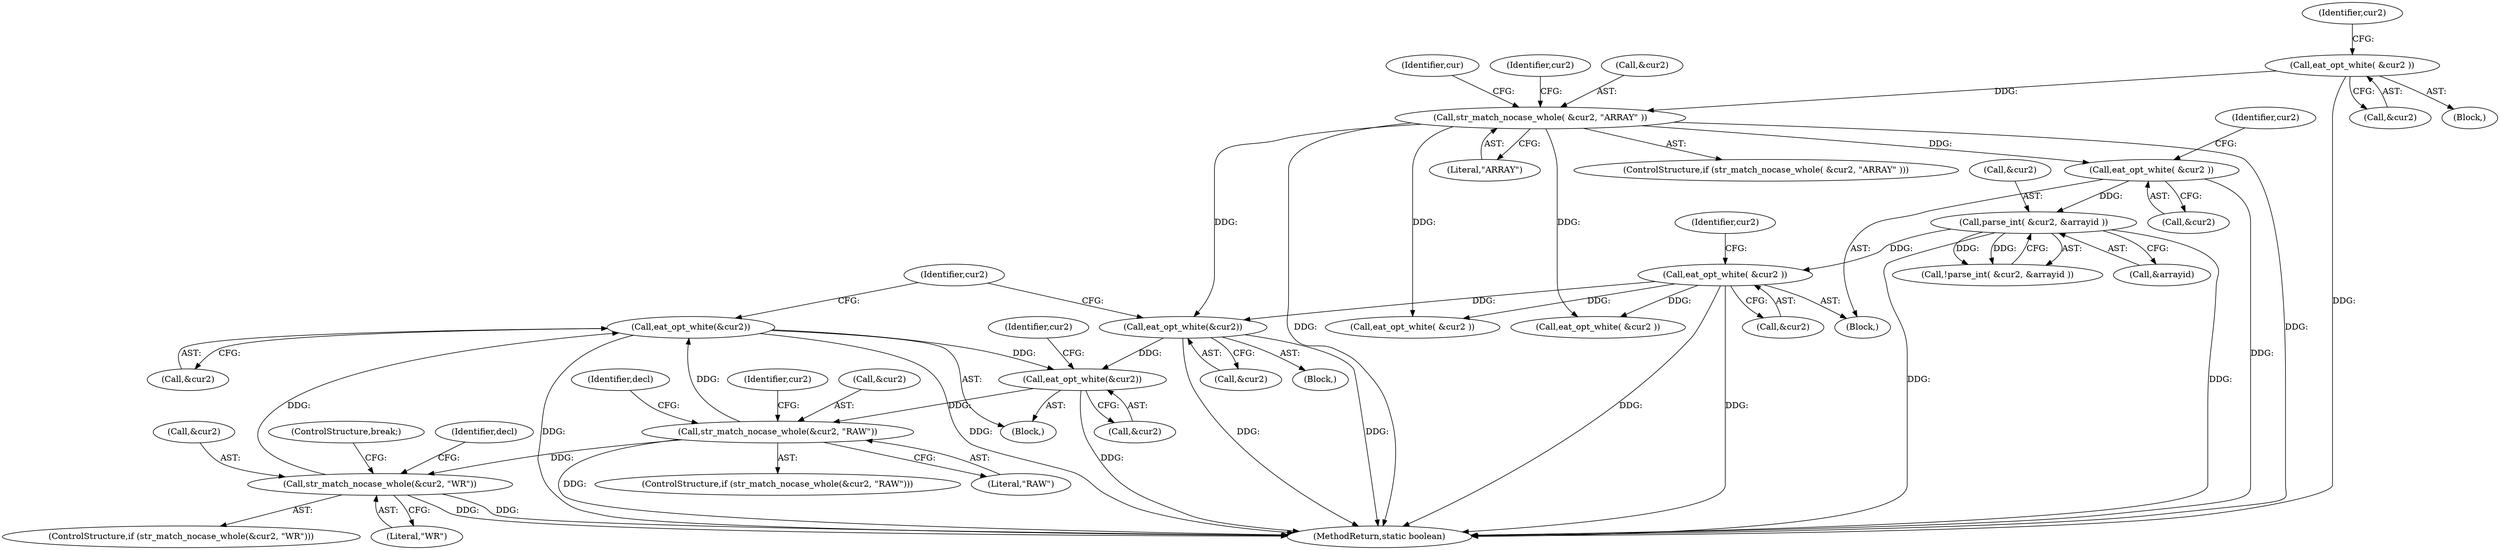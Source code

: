 digraph "0_virglrenderer_e534b51ca3c3cd25f3990589932a9ed711c59b27@pointer" {
"1003317" [label="(Call,eat_opt_white(&cur2))"];
"1003299" [label="(Call,str_match_nocase_whole(&cur2, \"WR\"))"];
"1003285" [label="(Call,str_match_nocase_whole(&cur2, \"RAW\"))"];
"1003281" [label="(Call,eat_opt_white(&cur2))"];
"1003270" [label="(Call,eat_opt_white(&cur2))"];
"1003173" [label="(Call,eat_opt_white( &cur2 ))"];
"1003162" [label="(Call,parse_int( &cur2, &arrayid ))"];
"1003157" [label="(Call,eat_opt_white( &cur2 ))"];
"1003138" [label="(Call,str_match_nocase_whole( &cur2, \"ARRAY\" ))"];
"1003134" [label="(Call,eat_opt_white( &cur2 ))"];
"1003317" [label="(Call,eat_opt_white(&cur2))"];
"1003142" [label="(Block,)"];
"1003596" [label="(Call,eat_opt_white( &cur2 ))"];
"1003293" [label="(Identifier,decl)"];
"1003278" [label="(Block,)"];
"1003214" [label="(Identifier,cur)"];
"1003313" [label="(ControlStructure,break;)"];
"1003135" [label="(Call,&cur2)"];
"1003179" [label="(Identifier,cur2)"];
"1003230" [label="(Block,)"];
"1003270" [label="(Call,eat_opt_white(&cur2))"];
"1003165" [label="(Call,&arrayid)"];
"1003140" [label="(Identifier,cur2)"];
"1003161" [label="(Call,!parse_int( &cur2, &arrayid ))"];
"1003298" [label="(ControlStructure,if (str_match_nocase_whole(&cur2, \"WR\")))"];
"1003141" [label="(Literal,\"ARRAY\")"];
"1003134" [label="(Call,eat_opt_white( &cur2 ))"];
"1004155" [label="(MethodReturn,static boolean)"];
"1003301" [label="(Identifier,cur2)"];
"1003271" [label="(Call,&cur2)"];
"1003276" [label="(Identifier,cur2)"];
"1003307" [label="(Identifier,decl)"];
"1003282" [label="(Call,&cur2)"];
"1003128" [label="(Block,)"];
"1003138" [label="(Call,str_match_nocase_whole( &cur2, \"ARRAY\" ))"];
"1003482" [label="(Call,eat_opt_white( &cur2 ))"];
"1003299" [label="(Call,str_match_nocase_whole(&cur2, \"WR\"))"];
"1003286" [label="(Call,&cur2)"];
"1003287" [label="(Identifier,cur2)"];
"1003164" [label="(Identifier,cur2)"];
"1003147" [label="(Identifier,cur2)"];
"1003157" [label="(Call,eat_opt_white( &cur2 ))"];
"1003173" [label="(Call,eat_opt_white( &cur2 ))"];
"1003285" [label="(Call,str_match_nocase_whole(&cur2, \"RAW\"))"];
"1003318" [label="(Call,&cur2)"];
"1003174" [label="(Call,&cur2)"];
"1003288" [label="(Literal,\"RAW\")"];
"1003300" [label="(Call,&cur2)"];
"1003163" [label="(Call,&cur2)"];
"1003137" [label="(ControlStructure,if (str_match_nocase_whole( &cur2, \"ARRAY\" )))"];
"1003162" [label="(Call,parse_int( &cur2, &arrayid ))"];
"1003302" [label="(Literal,\"WR\")"];
"1003158" [label="(Call,&cur2)"];
"1003139" [label="(Call,&cur2)"];
"1003317" [label="(Call,eat_opt_white(&cur2))"];
"1003281" [label="(Call,eat_opt_white(&cur2))"];
"1003284" [label="(ControlStructure,if (str_match_nocase_whole(&cur2, \"RAW\")))"];
"1003317" -> "1003278"  [label="AST: "];
"1003317" -> "1003318"  [label="CFG: "];
"1003318" -> "1003317"  [label="AST: "];
"1003276" -> "1003317"  [label="CFG: "];
"1003317" -> "1004155"  [label="DDG: "];
"1003317" -> "1004155"  [label="DDG: "];
"1003317" -> "1003281"  [label="DDG: "];
"1003299" -> "1003317"  [label="DDG: "];
"1003285" -> "1003317"  [label="DDG: "];
"1003299" -> "1003298"  [label="AST: "];
"1003299" -> "1003302"  [label="CFG: "];
"1003300" -> "1003299"  [label="AST: "];
"1003302" -> "1003299"  [label="AST: "];
"1003307" -> "1003299"  [label="CFG: "];
"1003313" -> "1003299"  [label="CFG: "];
"1003299" -> "1004155"  [label="DDG: "];
"1003299" -> "1004155"  [label="DDG: "];
"1003285" -> "1003299"  [label="DDG: "];
"1003285" -> "1003284"  [label="AST: "];
"1003285" -> "1003288"  [label="CFG: "];
"1003286" -> "1003285"  [label="AST: "];
"1003288" -> "1003285"  [label="AST: "];
"1003293" -> "1003285"  [label="CFG: "];
"1003301" -> "1003285"  [label="CFG: "];
"1003285" -> "1004155"  [label="DDG: "];
"1003281" -> "1003285"  [label="DDG: "];
"1003281" -> "1003278"  [label="AST: "];
"1003281" -> "1003282"  [label="CFG: "];
"1003282" -> "1003281"  [label="AST: "];
"1003287" -> "1003281"  [label="CFG: "];
"1003281" -> "1004155"  [label="DDG: "];
"1003270" -> "1003281"  [label="DDG: "];
"1003270" -> "1003230"  [label="AST: "];
"1003270" -> "1003271"  [label="CFG: "];
"1003271" -> "1003270"  [label="AST: "];
"1003276" -> "1003270"  [label="CFG: "];
"1003270" -> "1004155"  [label="DDG: "];
"1003270" -> "1004155"  [label="DDG: "];
"1003173" -> "1003270"  [label="DDG: "];
"1003138" -> "1003270"  [label="DDG: "];
"1003173" -> "1003142"  [label="AST: "];
"1003173" -> "1003174"  [label="CFG: "];
"1003174" -> "1003173"  [label="AST: "];
"1003179" -> "1003173"  [label="CFG: "];
"1003173" -> "1004155"  [label="DDG: "];
"1003173" -> "1004155"  [label="DDG: "];
"1003162" -> "1003173"  [label="DDG: "];
"1003173" -> "1003482"  [label="DDG: "];
"1003173" -> "1003596"  [label="DDG: "];
"1003162" -> "1003161"  [label="AST: "];
"1003162" -> "1003165"  [label="CFG: "];
"1003163" -> "1003162"  [label="AST: "];
"1003165" -> "1003162"  [label="AST: "];
"1003161" -> "1003162"  [label="CFG: "];
"1003162" -> "1004155"  [label="DDG: "];
"1003162" -> "1004155"  [label="DDG: "];
"1003162" -> "1003161"  [label="DDG: "];
"1003162" -> "1003161"  [label="DDG: "];
"1003157" -> "1003162"  [label="DDG: "];
"1003157" -> "1003142"  [label="AST: "];
"1003157" -> "1003158"  [label="CFG: "];
"1003158" -> "1003157"  [label="AST: "];
"1003164" -> "1003157"  [label="CFG: "];
"1003157" -> "1004155"  [label="DDG: "];
"1003138" -> "1003157"  [label="DDG: "];
"1003138" -> "1003137"  [label="AST: "];
"1003138" -> "1003141"  [label="CFG: "];
"1003139" -> "1003138"  [label="AST: "];
"1003141" -> "1003138"  [label="AST: "];
"1003147" -> "1003138"  [label="CFG: "];
"1003214" -> "1003138"  [label="CFG: "];
"1003138" -> "1004155"  [label="DDG: "];
"1003138" -> "1004155"  [label="DDG: "];
"1003134" -> "1003138"  [label="DDG: "];
"1003138" -> "1003482"  [label="DDG: "];
"1003138" -> "1003596"  [label="DDG: "];
"1003134" -> "1003128"  [label="AST: "];
"1003134" -> "1003135"  [label="CFG: "];
"1003135" -> "1003134"  [label="AST: "];
"1003140" -> "1003134"  [label="CFG: "];
"1003134" -> "1004155"  [label="DDG: "];
}
